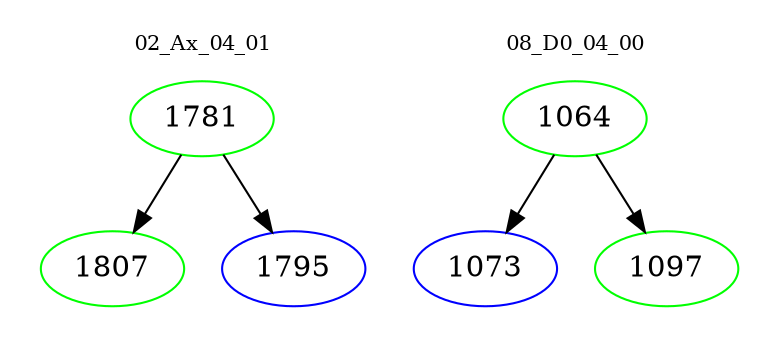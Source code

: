 digraph{
subgraph cluster_0 {
color = white
label = "02_Ax_04_01";
fontsize=10;
T0_1781 [label="1781", color="green"]
T0_1781 -> T0_1807 [color="black"]
T0_1807 [label="1807", color="green"]
T0_1781 -> T0_1795 [color="black"]
T0_1795 [label="1795", color="blue"]
}
subgraph cluster_1 {
color = white
label = "08_D0_04_00";
fontsize=10;
T1_1064 [label="1064", color="green"]
T1_1064 -> T1_1073 [color="black"]
T1_1073 [label="1073", color="blue"]
T1_1064 -> T1_1097 [color="black"]
T1_1097 [label="1097", color="green"]
}
}
